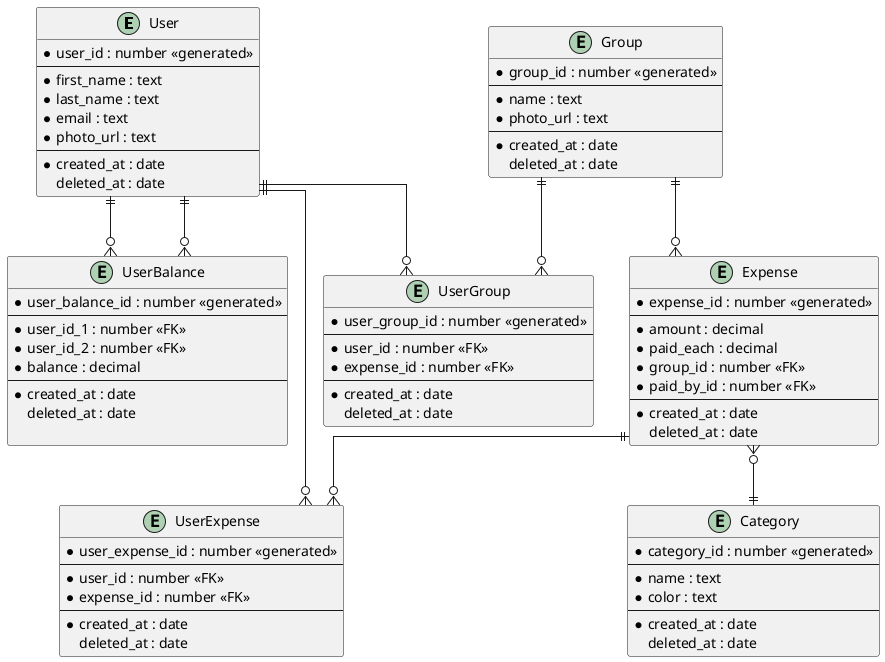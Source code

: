 @startuml erd
' hide the spot
' hide circle

' avoid problems with angled crows feet
skinparam linetype ortho

entity "User" as u {
  *user_id : number <<generated>>
  --
  *first_name : text
  *last_name : text
  *email : text
  *photo_url : text
  --
  *created_at : date
  deleted_at : date
}

entity "Group" as g {
  *group_id : number <<generated>>
  --
  *name : text
  *photo_url : text
  --
  *created_at : date
  deleted_at : date
}

entity "UserGroup" as ug {
  *user_group_id : number <<generated>>
  --
  *user_id : number <<FK>>
  *expense_id : number <<FK>>
  --
  *created_at : date
  deleted_at : date
}

entity "Expense" as e {
  *expense_id : number <<generated>>
  --
  *amount : decimal
  *paid_each : decimal
  *group_id : number <<FK>>
  ' references user
  *paid_by_id : number <<FK>> 
  --
  *created_at : date
  deleted_at : date
}

entity "UserExpense" as ue {
  *user_expense_id : number <<generated>>
  --
  *user_id : number <<FK>>
  *expense_id : number <<FK>>
  --
  *created_at : date
  deleted_at : date
}

entity "Category" as c {
  *category_id : number <<generated>>
  --
  *name : text
  *color : text
  --
  *created_at : date
  deleted_at : date
}

entity "UserBalance" as ub {
  *user_balance_id : number <<generated>>
  --
  *user_id_1 : number <<FK>>
  *user_id_2 : number <<FK>>
  *balance : decimal
  --
  *created_at : date
  deleted_at : date

}

u ||--o{ ue
e ||--o{ ue

u ||--o{ ug
g ||--o{ ug

e }o--|| c

u ||--o{ ub
u ||--o{ ub

g ||--o{ e


@enduml